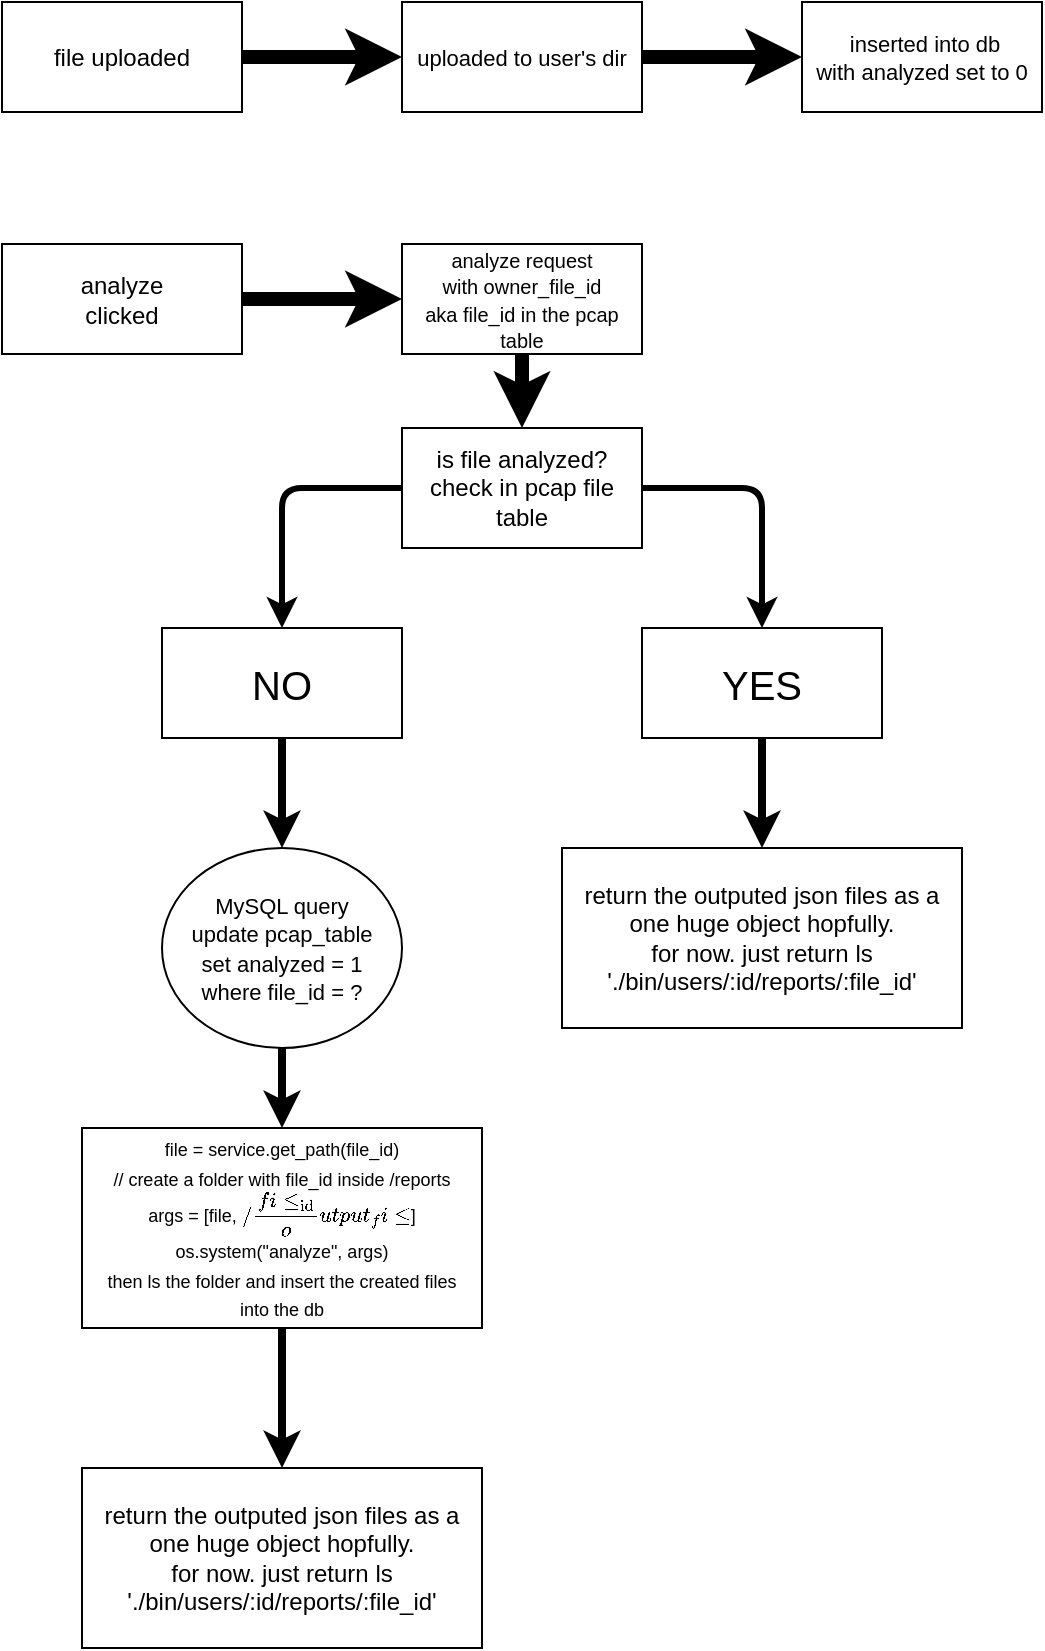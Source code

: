 <mxfile>
    <diagram id="rrf8JXEndf2XFN46pTk4" name="Page-1">
        <mxGraphModel dx="1052" dy="773" grid="1" gridSize="10" guides="1" tooltips="1" connect="1" arrows="1" fold="1" page="1" pageScale="1" pageWidth="850" pageHeight="1100" math="0" shadow="0">
            <root>
                <mxCell id="0"/>
                <mxCell id="1" parent="0"/>
                <mxCell id="12" style="edgeStyle=none;html=1;strokeWidth=7;fontSize=11;" parent="1" source="2" target="11" edge="1">
                    <mxGeometry relative="1" as="geometry"/>
                </mxCell>
                <mxCell id="2" value="analyze&lt;br&gt;clicked" style="whiteSpace=wrap;html=1;" parent="1" vertex="1">
                    <mxGeometry x="40" y="178" width="120" height="55" as="geometry"/>
                </mxCell>
                <mxCell id="7" style="edgeStyle=none;html=1;entryX=0;entryY=0.5;entryDx=0;entryDy=0;strokeWidth=7;" parent="1" source="4" target="6" edge="1">
                    <mxGeometry relative="1" as="geometry"/>
                </mxCell>
                <mxCell id="4" value="file uploaded" style="whiteSpace=wrap;html=1;" parent="1" vertex="1">
                    <mxGeometry x="40" y="57" width="120" height="55" as="geometry"/>
                </mxCell>
                <mxCell id="9" style="edgeStyle=none;html=1;strokeWidth=7;fontSize=11;" parent="1" source="6" target="8" edge="1">
                    <mxGeometry relative="1" as="geometry"/>
                </mxCell>
                <mxCell id="6" value="&lt;font style=&quot;font-size: 11px;&quot;&gt;uploaded to user's dir&lt;br&gt;&lt;/font&gt;" style="whiteSpace=wrap;html=1;" parent="1" vertex="1">
                    <mxGeometry x="240" y="57" width="120" height="55" as="geometry"/>
                </mxCell>
                <mxCell id="8" value="&amp;nbsp;inserted into db&lt;br&gt;with analyzed set to 0" style="whiteSpace=wrap;html=1;fontSize=11;" parent="1" vertex="1">
                    <mxGeometry x="440" y="57" width="120" height="55" as="geometry"/>
                </mxCell>
                <mxCell id="16" style="edgeStyle=none;html=1;entryX=0.5;entryY=0;entryDx=0;entryDy=0;strokeWidth=7;" parent="1" source="11" target="15" edge="1">
                    <mxGeometry relative="1" as="geometry"/>
                </mxCell>
                <mxCell id="11" value="&lt;font style=&quot;font-size: 10px;&quot;&gt;analyze request&lt;br&gt;with owner_file_id&lt;br&gt;aka file_id in the pcap table&lt;/font&gt;" style="whiteSpace=wrap;html=1;fontSize=11;" parent="1" vertex="1">
                    <mxGeometry x="240" y="178" width="120" height="55" as="geometry"/>
                </mxCell>
                <mxCell id="29" style="edgeStyle=none;html=1;strokeWidth=4;fontSize=9;" edge="1" parent="1" source="13" target="28">
                    <mxGeometry relative="1" as="geometry"/>
                </mxCell>
                <mxCell id="13" value="&lt;font style=&quot;font-size: 20px;&quot;&gt;YES&lt;/font&gt;" style="whiteSpace=wrap;html=1;fontSize=10;" parent="1" vertex="1">
                    <mxGeometry x="360" y="370" width="120" height="55" as="geometry"/>
                </mxCell>
                <mxCell id="22" style="edgeStyle=none;html=1;entryX=0.5;entryY=0;entryDx=0;entryDy=0;strokeWidth=4;" edge="1" parent="1" source="14" target="21">
                    <mxGeometry relative="1" as="geometry"/>
                </mxCell>
                <mxCell id="14" value="&lt;font style=&quot;font-size: 20px;&quot;&gt;NO&lt;/font&gt;" style="whiteSpace=wrap;html=1;fontSize=10;" parent="1" vertex="1">
                    <mxGeometry x="120" y="370" width="120" height="55" as="geometry"/>
                </mxCell>
                <mxCell id="17" style="edgeStyle=none;html=1;entryX=0.5;entryY=0;entryDx=0;entryDy=0;strokeWidth=3;exitX=0;exitY=0.5;exitDx=0;exitDy=0;" parent="1" source="15" target="14" edge="1">
                    <mxGeometry relative="1" as="geometry">
                        <mxPoint x="235" y="300" as="sourcePoint"/>
                        <Array as="points">
                            <mxPoint x="180" y="300"/>
                        </Array>
                    </mxGeometry>
                </mxCell>
                <mxCell id="18" style="edgeStyle=none;html=1;entryX=0.5;entryY=0;entryDx=0;entryDy=0;strokeWidth=3;" parent="1" source="15" target="13" edge="1">
                    <mxGeometry relative="1" as="geometry">
                        <mxPoint x="375" y="300" as="sourcePoint"/>
                        <Array as="points">
                            <mxPoint x="420" y="300"/>
                        </Array>
                    </mxGeometry>
                </mxCell>
                <mxCell id="15" value="is file analyzed?&lt;br&gt;check in pcap file table" style="whiteSpace=wrap;html=1;" parent="1" vertex="1">
                    <mxGeometry x="240" y="270" width="120" height="60" as="geometry"/>
                </mxCell>
                <mxCell id="24" style="edgeStyle=none;html=1;entryX=0.5;entryY=0;entryDx=0;entryDy=0;strokeWidth=4;fontSize=11;" edge="1" parent="1" source="21" target="23">
                    <mxGeometry relative="1" as="geometry"/>
                </mxCell>
                <mxCell id="21" value="&lt;font style=&quot;font-size: 11px;&quot;&gt;MySQL query&lt;br&gt;update pcap_table&lt;br&gt;set analyzed = 1 &lt;br&gt;where file_id = ?&lt;/font&gt;" style="ellipse;whiteSpace=wrap;html=1;" vertex="1" parent="1">
                    <mxGeometry x="120" y="480" width="120" height="100" as="geometry"/>
                </mxCell>
                <mxCell id="27" style="edgeStyle=none;html=1;strokeWidth=4;fontSize=9;" edge="1" parent="1" source="23" target="25">
                    <mxGeometry relative="1" as="geometry"/>
                </mxCell>
                <mxCell id="23" value="&lt;font style=&quot;font-size: 9px;&quot;&gt;&lt;font style=&quot;font-size: 9px;&quot;&gt;&lt;font style=&quot;font-size: 9px;&quot;&gt;file = service.get_path(file_id)&lt;br&gt;// create a folder&amp;nbsp;with file_id inside /reports&lt;br&gt;&lt;/font&gt;args = [file, `/{file_id}/output_file`]&lt;br&gt;&lt;/font&gt;os.system(&quot;analyze&quot;, args)&lt;br&gt;then ls the folder and insert the created files&lt;br&gt;into the db&lt;br&gt;&lt;/font&gt;" style="whiteSpace=wrap;html=1;" vertex="1" parent="1">
                    <mxGeometry x="80" y="620" width="200" height="100" as="geometry"/>
                </mxCell>
                <mxCell id="25" value="return the outputed json files as a one huge object hopfully.&lt;br&gt;for now. just return ls &lt;br&gt;'./bin/users/:id/reports/:file_id'" style="whiteSpace=wrap;html=1;" vertex="1" parent="1">
                    <mxGeometry x="80" y="790" width="200" height="90" as="geometry"/>
                </mxCell>
                <mxCell id="28" value="return the outputed json files as a one huge object hopfully.&lt;br&gt;for now. just return ls &lt;br&gt;'./bin/users/:id/reports/:file_id'" style="whiteSpace=wrap;html=1;" vertex="1" parent="1">
                    <mxGeometry x="320" y="480" width="200" height="90" as="geometry"/>
                </mxCell>
            </root>
        </mxGraphModel>
    </diagram>
</mxfile>